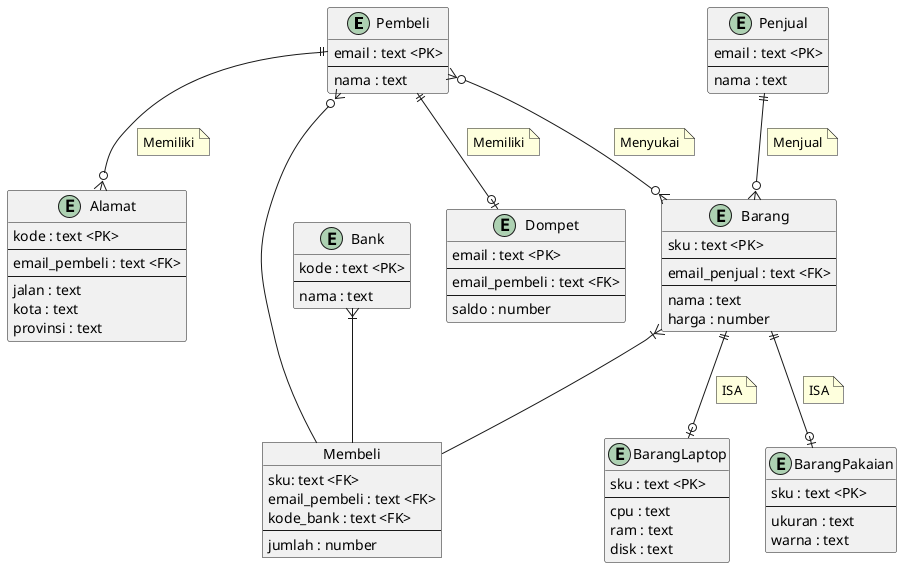 @startuml belajar_mysql

entity Pembeli {
    email : text <PK>
    --
    nama : text
}

entity Bank {
    kode : text <PK>
    --
    nama : text
}

entity Penjual {
    email : text <PK>
    --
    nama : text
}

entity Dompet {
    email : text <PK>
    --
    email_pembeli : text <FK>
    --
    saldo : number
}

entity Alamat {
    kode : text <PK>
    --
    email_pembeli : text <FK>
    --
    jalan : text
    kota : text
    provinsi : text
}

entity Barang {
    sku : text <PK>
    --
    email_penjual : text <FK>
    --
    nama : text
    harga : number
}

entity BarangLaptop {
    sku : text <PK>
    --
    cpu : text
    ram : text
    disk : text
}

entity BarangPakaian {
    sku : text <PK>
    --
    ukuran : text
    warna : text
}

object Membeli {
    sku: text <FK>
    email_pembeli : text <FK>
    kode_bank : text <FK>
    --
    jumlah : number
}

Pembeli ||--o| Dompet
note on link
    Memiliki
end note
Pembeli ||--o{ Alamat
note on link
    Memiliki
end note
Pembeli }o-- Membeli
Barang }|-- Membeli
Bank }|-- Membeli
Pembeli }o--o{ Barang
note on link
    Menyukai
end note
Barang ||--o| BarangLaptop
note on link
    ISA
end note
Barang ||--o| BarangPakaian
note on link
    ISA
end note
Penjual ||--o{ Barang
note on link
    Menjual
end note

@enduml